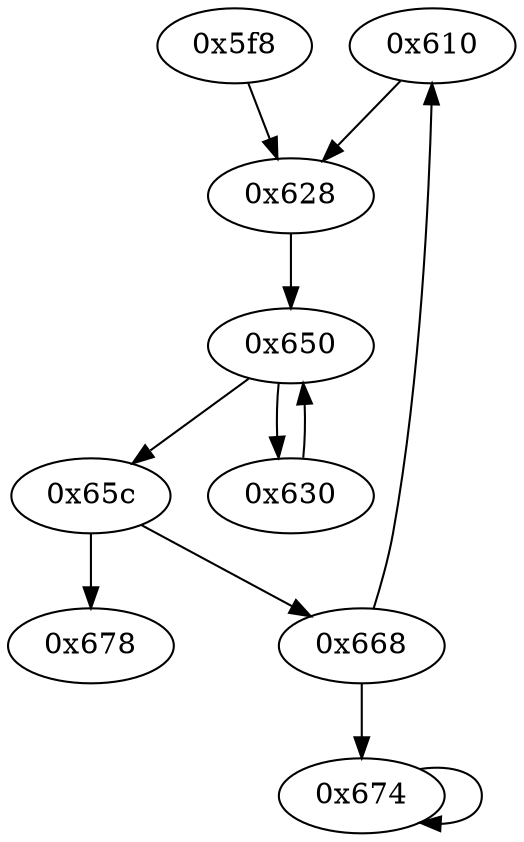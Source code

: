 digraph "" {
	"0x610"	 [opcode="[u'ldr', u'ldr', u'add', u'ldr', u'rsb', u'rsb']"];
	"0x628"	 [opcode="[u'ldr', u'b']"];
	"0x610" -> "0x628";
	"0x674"	 [opcode="[u'b']"];
	"0x674" -> "0x674";
	"0x650"	 [opcode="[u'ldr', u'cmp', u'b']"];
	"0x65c"	 [opcode="[u'ldr', u'cmp', u'b']"];
	"0x650" -> "0x65c";
	"0x630"	 [opcode="[u'stm', u'ldr', u'ldrb', u'ldr', u'ldr', u'ldr', u'cmp', u'mov']"];
	"0x650" -> "0x630";
	"0x668"	 [opcode="[u'ldr', u'cmp', u'b']"];
	"0x668" -> "0x610";
	"0x668" -> "0x674";
	"0x678"	 [opcode="[u'ldr', u'ldr', u'add', u'bl', u'mov', u'sub', u'pop']"];
	"0x628" -> "0x650";
	"0x5f8"	 [opcode="[u'push', u'add', u'sub', u'mov', u'mov', u'b']"];
	"0x5f8" -> "0x628";
	"0x65c" -> "0x668";
	"0x65c" -> "0x678";
	"0x630" -> "0x650";
}
